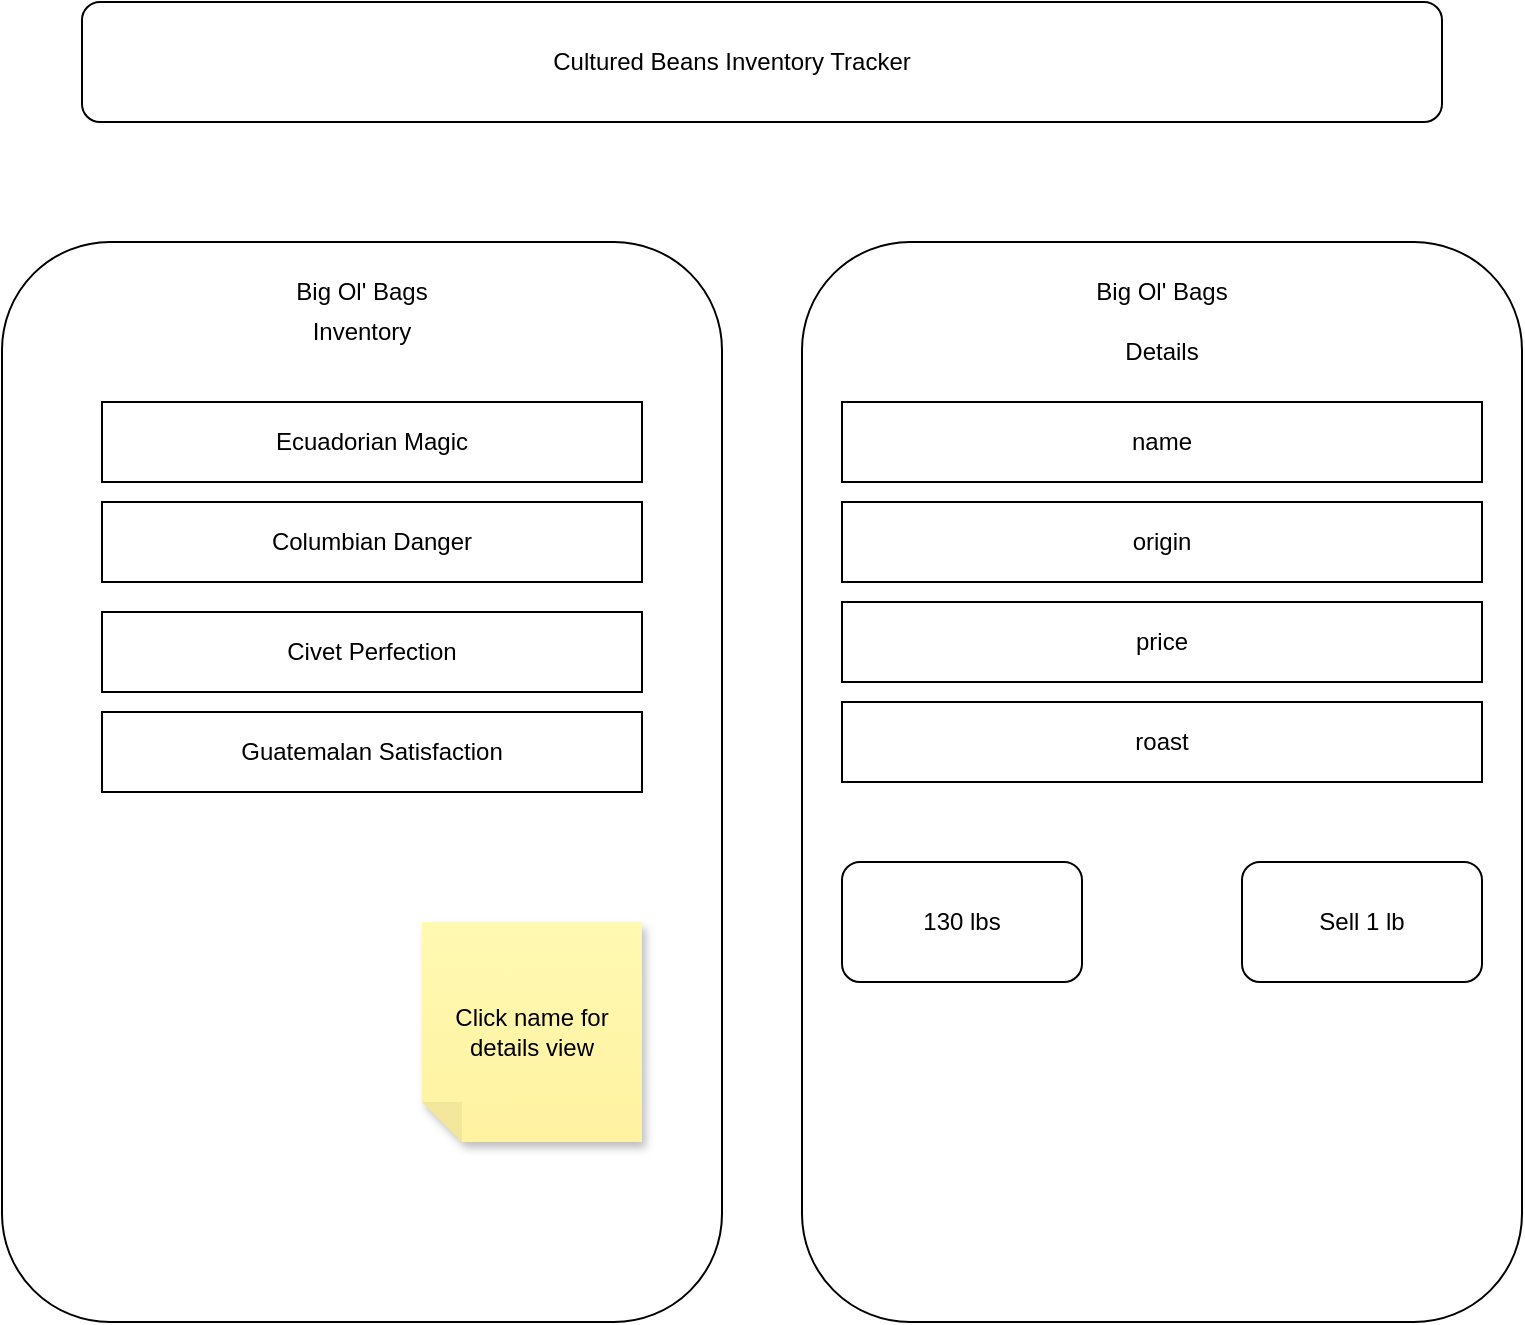 <mxfile version="21.2.0" type="device">
  <diagram name="Page-1" id="-PojbC2jIWJwoqSKZhnb">
    <mxGraphModel dx="1434" dy="772" grid="1" gridSize="10" guides="1" tooltips="1" connect="1" arrows="1" fold="1" page="1" pageScale="1" pageWidth="850" pageHeight="1100" math="0" shadow="0">
      <root>
        <mxCell id="0" />
        <mxCell id="1" parent="0" />
        <mxCell id="33qoYoBusdxjY01V1G-h-1" value="" style="rounded=1;whiteSpace=wrap;html=1;" vertex="1" parent="1">
          <mxGeometry x="80" y="40" width="680" height="60" as="geometry" />
        </mxCell>
        <mxCell id="33qoYoBusdxjY01V1G-h-2" value="Cultured Beans Inventory Tracker" style="text;strokeColor=none;align=center;fillColor=none;html=1;verticalAlign=middle;whiteSpace=wrap;rounded=0;" vertex="1" parent="1">
          <mxGeometry x="95" y="55" width="620" height="30" as="geometry" />
        </mxCell>
        <mxCell id="33qoYoBusdxjY01V1G-h-3" value="" style="rounded=1;whiteSpace=wrap;html=1;" vertex="1" parent="1">
          <mxGeometry x="440" y="160" width="360" height="540" as="geometry" />
        </mxCell>
        <mxCell id="33qoYoBusdxjY01V1G-h-4" value="" style="rounded=1;whiteSpace=wrap;html=1;" vertex="1" parent="1">
          <mxGeometry x="40" y="160" width="360" height="540" as="geometry" />
        </mxCell>
        <mxCell id="33qoYoBusdxjY01V1G-h-5" value="Big Ol&#39; Bags" style="text;strokeColor=none;align=center;fillColor=none;html=1;verticalAlign=middle;whiteSpace=wrap;rounded=0;" vertex="1" parent="1">
          <mxGeometry x="480" y="170" width="280" height="30" as="geometry" />
        </mxCell>
        <mxCell id="33qoYoBusdxjY01V1G-h-6" value="Big Ol&#39; Bags" style="text;strokeColor=none;align=center;fillColor=none;html=1;verticalAlign=middle;whiteSpace=wrap;rounded=0;" vertex="1" parent="1">
          <mxGeometry x="100" y="170" width="240" height="30" as="geometry" />
        </mxCell>
        <mxCell id="33qoYoBusdxjY01V1G-h-7" value="" style="rounded=0;whiteSpace=wrap;html=1;" vertex="1" parent="1">
          <mxGeometry x="460" y="240" width="320" height="40" as="geometry" />
        </mxCell>
        <mxCell id="33qoYoBusdxjY01V1G-h-8" value="" style="rounded=0;whiteSpace=wrap;html=1;" vertex="1" parent="1">
          <mxGeometry x="460" y="290" width="320" height="40" as="geometry" />
        </mxCell>
        <mxCell id="33qoYoBusdxjY01V1G-h-9" value="" style="rounded=0;whiteSpace=wrap;html=1;" vertex="1" parent="1">
          <mxGeometry x="460" y="340" width="320" height="40" as="geometry" />
        </mxCell>
        <mxCell id="33qoYoBusdxjY01V1G-h-10" value="" style="rounded=0;whiteSpace=wrap;html=1;" vertex="1" parent="1">
          <mxGeometry x="460" y="390" width="320" height="40" as="geometry" />
        </mxCell>
        <mxCell id="33qoYoBusdxjY01V1G-h-11" value="name" style="text;strokeColor=none;align=center;fillColor=none;html=1;verticalAlign=middle;whiteSpace=wrap;rounded=0;" vertex="1" parent="1">
          <mxGeometry x="590" y="245" width="60" height="30" as="geometry" />
        </mxCell>
        <mxCell id="33qoYoBusdxjY01V1G-h-12" value="origin" style="text;strokeColor=none;align=center;fillColor=none;html=1;verticalAlign=middle;whiteSpace=wrap;rounded=0;" vertex="1" parent="1">
          <mxGeometry x="590" y="295" width="60" height="30" as="geometry" />
        </mxCell>
        <mxCell id="33qoYoBusdxjY01V1G-h-13" value="price" style="text;strokeColor=none;align=center;fillColor=none;html=1;verticalAlign=middle;whiteSpace=wrap;rounded=0;" vertex="1" parent="1">
          <mxGeometry x="590" y="345" width="60" height="30" as="geometry" />
        </mxCell>
        <mxCell id="33qoYoBusdxjY01V1G-h-14" value="roast" style="text;strokeColor=none;align=center;fillColor=none;html=1;verticalAlign=middle;whiteSpace=wrap;rounded=0;" vertex="1" parent="1">
          <mxGeometry x="590" y="395" width="60" height="30" as="geometry" />
        </mxCell>
        <mxCell id="33qoYoBusdxjY01V1G-h-18" value="Details" style="text;strokeColor=none;align=center;fillColor=none;html=1;verticalAlign=middle;whiteSpace=wrap;rounded=0;" vertex="1" parent="1">
          <mxGeometry x="590" y="200" width="60" height="30" as="geometry" />
        </mxCell>
        <mxCell id="33qoYoBusdxjY01V1G-h-21" value="Inventory" style="text;strokeColor=none;align=center;fillColor=none;html=1;verticalAlign=middle;whiteSpace=wrap;rounded=0;" vertex="1" parent="1">
          <mxGeometry x="190" y="190" width="60" height="30" as="geometry" />
        </mxCell>
        <mxCell id="33qoYoBusdxjY01V1G-h-23" value="Ecuadorian Magic" style="rounded=0;whiteSpace=wrap;html=1;" vertex="1" parent="1">
          <mxGeometry x="90" y="240" width="270" height="40" as="geometry" />
        </mxCell>
        <mxCell id="33qoYoBusdxjY01V1G-h-25" value="Columbian Danger" style="rounded=0;whiteSpace=wrap;html=1;" vertex="1" parent="1">
          <mxGeometry x="90" y="290" width="270" height="40" as="geometry" />
        </mxCell>
        <mxCell id="33qoYoBusdxjY01V1G-h-26" value="Civet Perfection" style="rounded=0;whiteSpace=wrap;html=1;" vertex="1" parent="1">
          <mxGeometry x="90" y="345" width="270" height="40" as="geometry" />
        </mxCell>
        <mxCell id="33qoYoBusdxjY01V1G-h-27" value="Guatemalan Satisfaction" style="rounded=0;whiteSpace=wrap;html=1;" vertex="1" parent="1">
          <mxGeometry x="90" y="395" width="270" height="40" as="geometry" />
        </mxCell>
        <mxCell id="33qoYoBusdxjY01V1G-h-28" value="Click name for details view" style="shape=note;whiteSpace=wrap;html=1;backgroundOutline=1;fontColor=#000000;darkOpacity=0.05;fillColor=#FFF9B2;strokeColor=none;fillStyle=solid;direction=west;gradientDirection=north;gradientColor=#FFF2A1;shadow=1;size=20;pointerEvents=1;" vertex="1" parent="1">
          <mxGeometry x="250" y="500" width="110" height="110" as="geometry" />
        </mxCell>
        <mxCell id="33qoYoBusdxjY01V1G-h-31" value="130 lbs" style="rounded=1;whiteSpace=wrap;html=1;" vertex="1" parent="1">
          <mxGeometry x="460" y="470" width="120" height="60" as="geometry" />
        </mxCell>
        <mxCell id="33qoYoBusdxjY01V1G-h-32" value="Sell 1 lb" style="rounded=1;whiteSpace=wrap;html=1;" vertex="1" parent="1">
          <mxGeometry x="660" y="470" width="120" height="60" as="geometry" />
        </mxCell>
      </root>
    </mxGraphModel>
  </diagram>
</mxfile>
